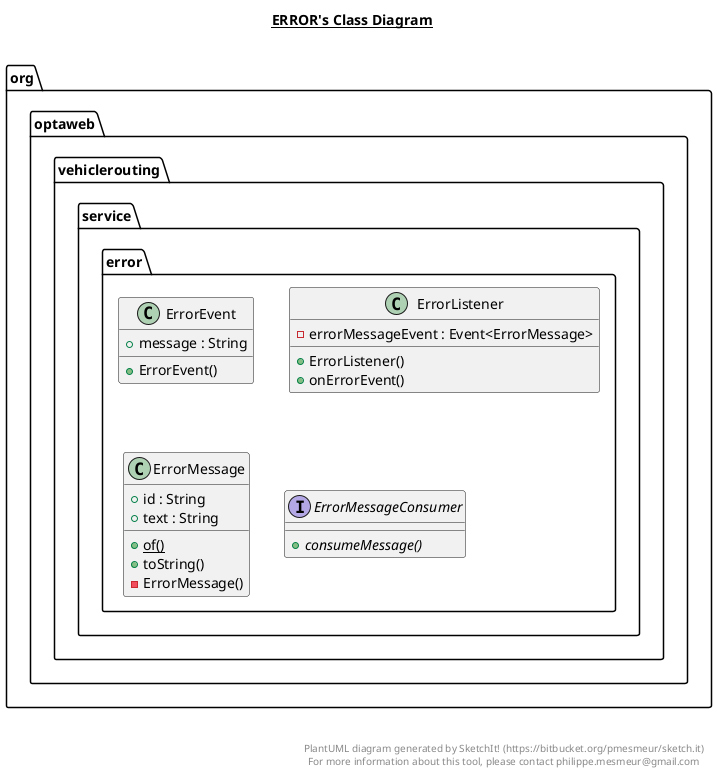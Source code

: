 @startuml

title __ERROR's Class Diagram__\n

  namespace org.optaweb.vehiclerouting {
    namespace service.error {
      class org.optaweb.vehiclerouting.service.error.ErrorEvent {
          + message : String
          + ErrorEvent()
      }
    }
  }
  

  namespace org.optaweb.vehiclerouting {
    namespace service.error {
      class org.optaweb.vehiclerouting.service.error.ErrorListener {
          - errorMessageEvent : Event<ErrorMessage>
          + ErrorListener()
          + onErrorEvent()
      }
    }
  }
  

  namespace org.optaweb.vehiclerouting {
    namespace service.error {
      class org.optaweb.vehiclerouting.service.error.ErrorMessage {
          + id : String
          + text : String
          {static} + of()
          + toString()
          - ErrorMessage()
      }
    }
  }
  

  namespace org.optaweb.vehiclerouting {
    namespace service.error {
      interface org.optaweb.vehiclerouting.service.error.ErrorMessageConsumer {
          {abstract} + consumeMessage()
      }
    }
  }
  



right footer


PlantUML diagram generated by SketchIt! (https://bitbucket.org/pmesmeur/sketch.it)
For more information about this tool, please contact philippe.mesmeur@gmail.com
endfooter

@enduml
